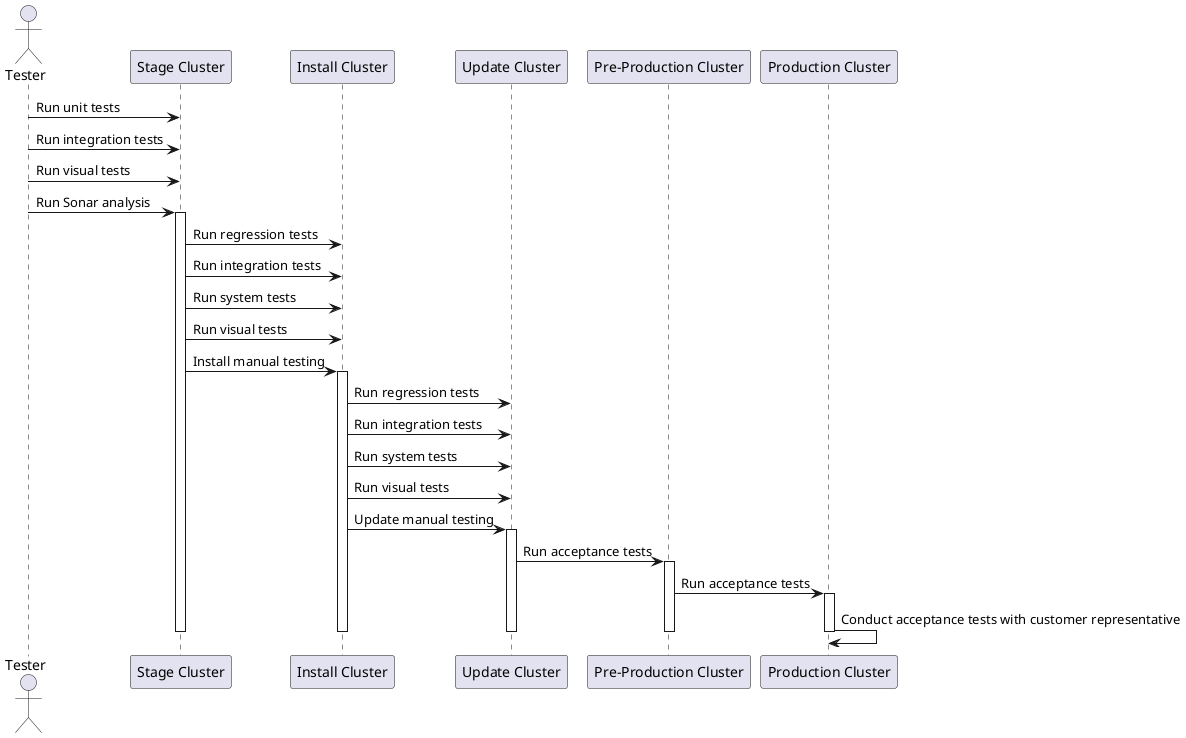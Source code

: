 @startuml
actor Tester

participant "Stage Cluster" as Stage
participant "Install Cluster" as Install
participant "Update Cluster" as Update
participant "Pre-Production Cluster" as PreProd
participant "Production Cluster" as Prod

Tester -> Stage: Run unit tests
Tester -> Stage: Run integration tests
Tester -> Stage: Run visual tests
Tester -> Stage: Run Sonar analysis

activate Stage
Stage -> Install: Run regression tests
Stage -> Install: Run integration tests
Stage -> Install: Run system tests
Stage -> Install: Run visual tests
Stage -> Install: Install manual testing

activate Install
Install -> Update: Run regression tests
Install -> Update: Run integration tests
Install -> Update: Run system tests
Install -> Update: Run visual tests
Install -> Update: Update manual testing

activate Update
Update -> PreProd: Run acceptance tests

activate PreProd
PreProd -> Prod: Run acceptance tests

activate Prod
Prod -> Prod: Conduct acceptance tests with customer representative

deactivate Stage
deactivate Install
deactivate Update
deactivate PreProd
deactivate Prod

@enduml
